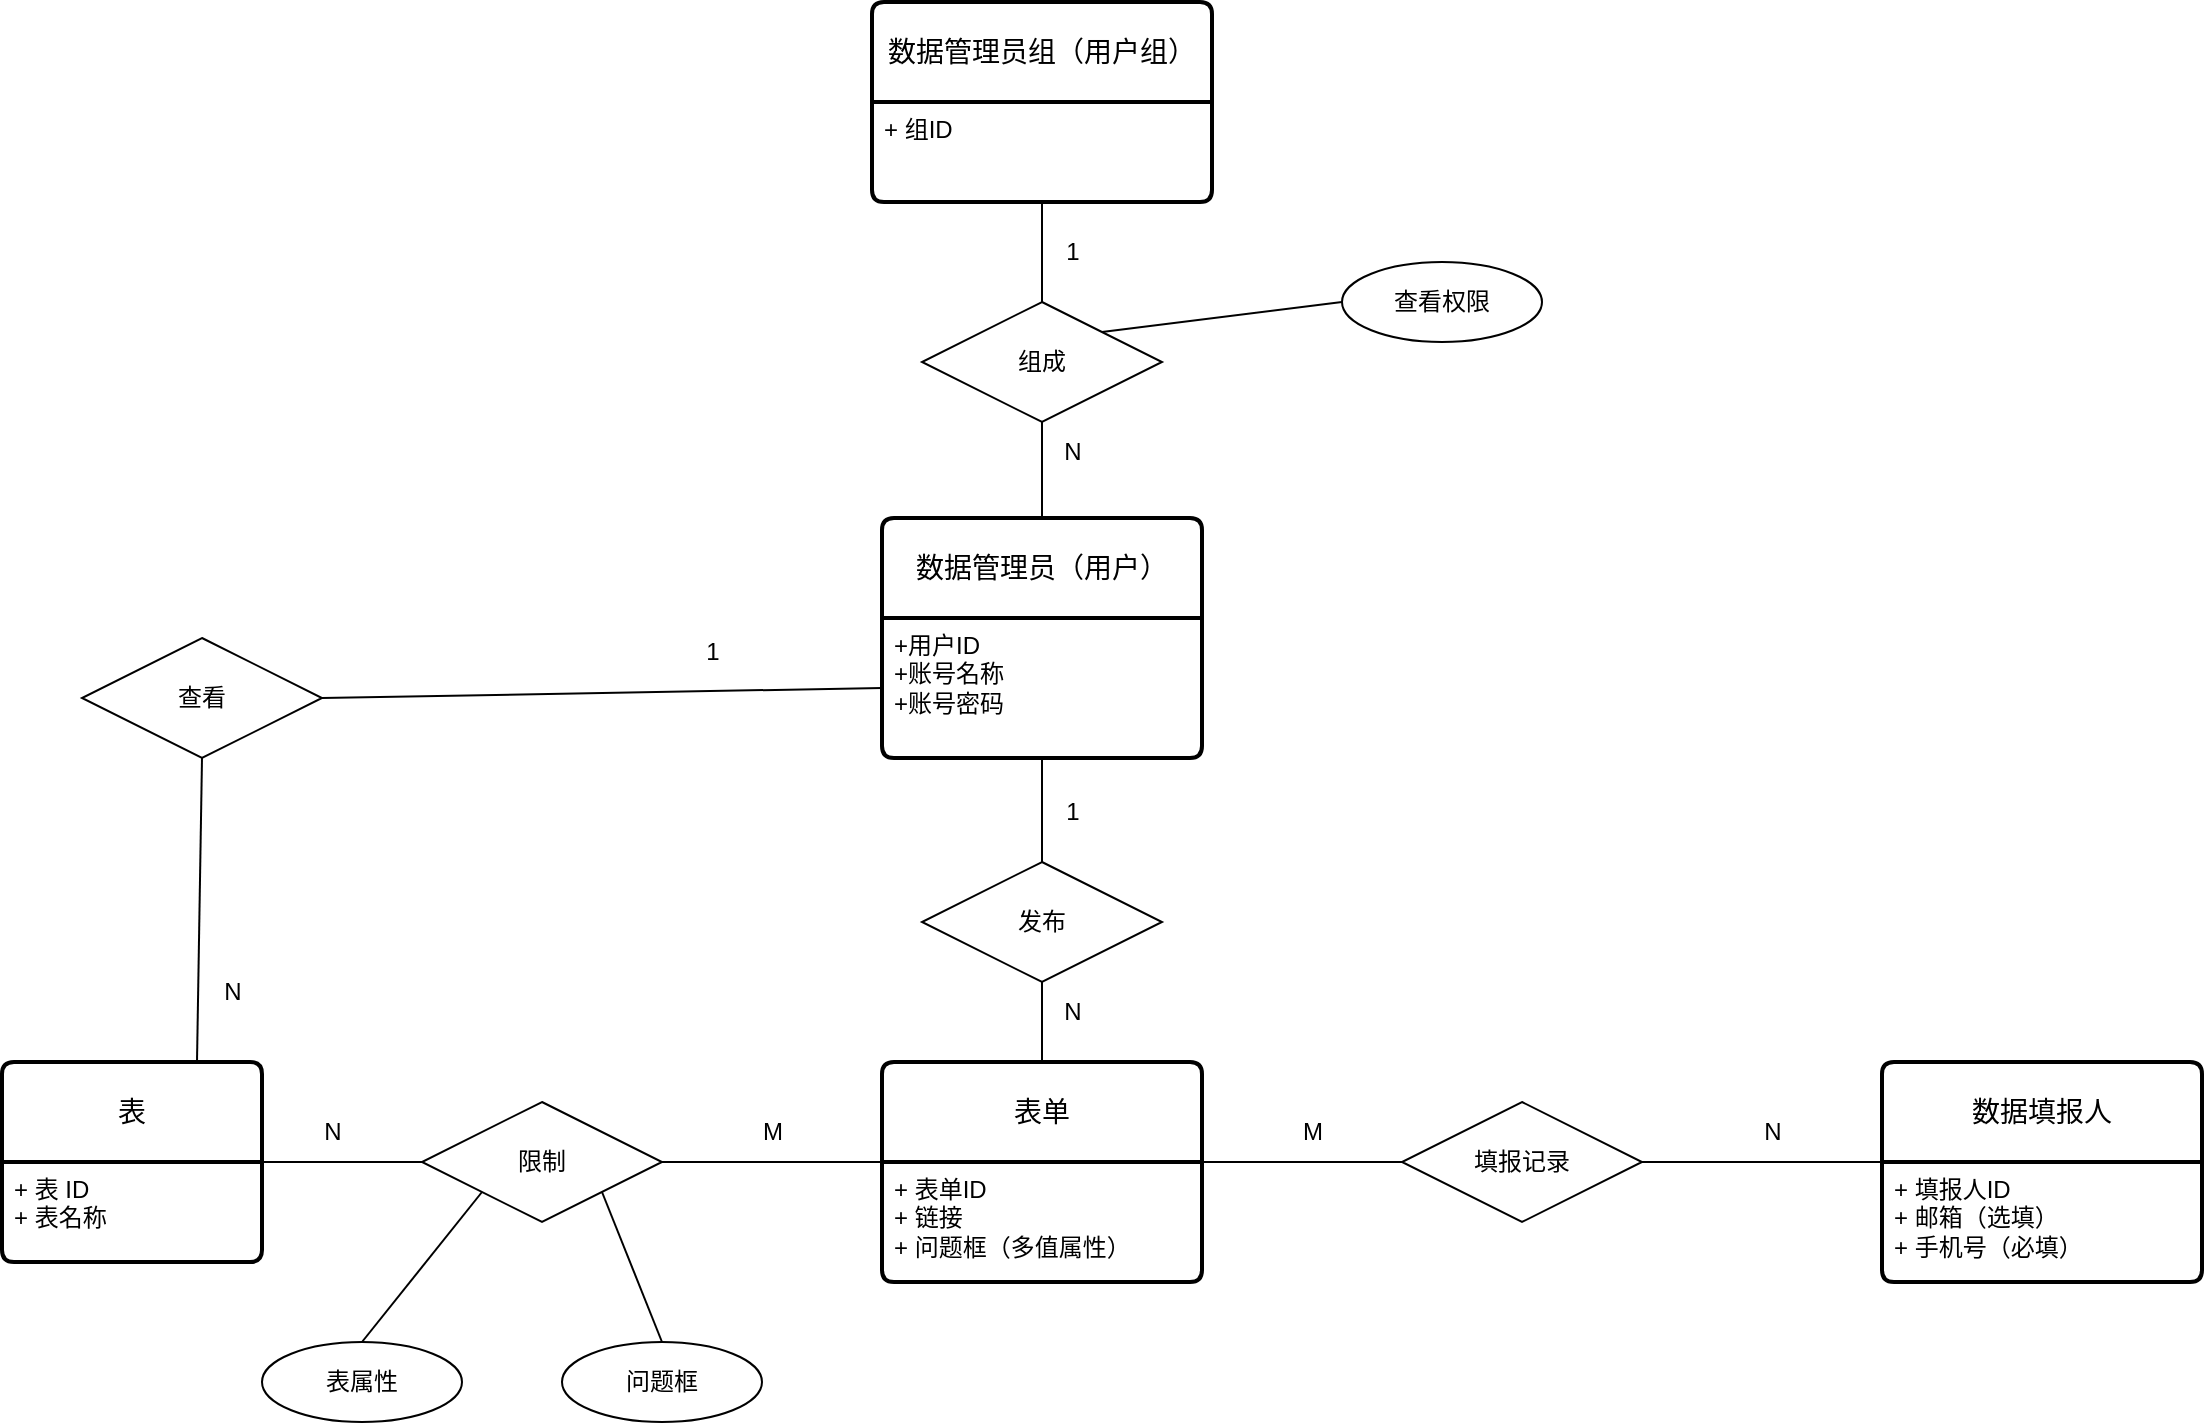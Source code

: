 <mxfile version="21.2.9" type="github" pages="2">
  <diagram id="R2lEEEUBdFMjLlhIrx00" name="Page-1">
    <mxGraphModel dx="2921" dy="654" grid="1" gridSize="10" guides="1" tooltips="1" connect="1" arrows="1" fold="1" page="1" pageScale="1" pageWidth="850" pageHeight="1100" math="0" shadow="0" extFonts="Permanent Marker^https://fonts.googleapis.com/css?family=Permanent+Marker">
      <root>
        <mxCell id="0" />
        <mxCell id="1" parent="0" />
        <mxCell id="9C5uHUtw3XRIwAUSBdwF-1" value="数据管理员（用户）" style="swimlane;childLayout=stackLayout;horizontal=1;startSize=50;horizontalStack=0;rounded=1;fontSize=14;fontStyle=0;strokeWidth=2;resizeParent=0;resizeLast=1;shadow=0;dashed=0;align=center;arcSize=4;whiteSpace=wrap;html=1;" parent="1" vertex="1">
          <mxGeometry x="-820" y="378" width="160" height="120" as="geometry" />
        </mxCell>
        <mxCell id="9C5uHUtw3XRIwAUSBdwF-2" value="+用户ID&lt;br&gt;+账号名称&lt;br&gt;+账号密码" style="align=left;strokeColor=none;fillColor=none;spacingLeft=4;fontSize=12;verticalAlign=top;resizable=0;rotatable=0;part=1;html=1;" parent="9C5uHUtw3XRIwAUSBdwF-1" vertex="1">
          <mxGeometry y="50" width="160" height="70" as="geometry" />
        </mxCell>
        <mxCell id="9C5uHUtw3XRIwAUSBdwF-3" value="数据填报人" style="swimlane;childLayout=stackLayout;horizontal=1;startSize=50;horizontalStack=0;rounded=1;fontSize=14;fontStyle=0;strokeWidth=2;resizeParent=0;resizeLast=1;shadow=0;dashed=0;align=center;arcSize=4;whiteSpace=wrap;html=1;" parent="1" vertex="1">
          <mxGeometry x="-320" y="650" width="160" height="110" as="geometry" />
        </mxCell>
        <mxCell id="9C5uHUtw3XRIwAUSBdwF-4" value="+ 填报人ID&lt;br&gt;+ 邮箱（选填）&lt;br&gt;+ 手机号（必填）" style="align=left;strokeColor=none;fillColor=none;spacingLeft=4;fontSize=12;verticalAlign=top;resizable=0;rotatable=0;part=1;html=1;" parent="9C5uHUtw3XRIwAUSBdwF-3" vertex="1">
          <mxGeometry y="50" width="160" height="60" as="geometry" />
        </mxCell>
        <mxCell id="9C5uHUtw3XRIwAUSBdwF-5" value="数据管理员组（用户组）" style="swimlane;childLayout=stackLayout;horizontal=1;startSize=50;horizontalStack=0;rounded=1;fontSize=14;fontStyle=0;strokeWidth=2;resizeParent=0;resizeLast=1;shadow=0;dashed=0;align=center;arcSize=4;whiteSpace=wrap;html=1;" parent="1" vertex="1">
          <mxGeometry x="-825" y="120" width="170" height="100" as="geometry" />
        </mxCell>
        <mxCell id="9C5uHUtw3XRIwAUSBdwF-6" value="+ 组ID" style="align=left;strokeColor=none;fillColor=none;spacingLeft=4;fontSize=12;verticalAlign=top;resizable=0;rotatable=0;part=1;html=1;" parent="9C5uHUtw3XRIwAUSBdwF-5" vertex="1">
          <mxGeometry y="50" width="170" height="50" as="geometry" />
        </mxCell>
        <mxCell id="9C5uHUtw3XRIwAUSBdwF-10" value="表单" style="swimlane;childLayout=stackLayout;horizontal=1;startSize=50;horizontalStack=0;rounded=1;fontSize=14;fontStyle=0;strokeWidth=2;resizeParent=0;resizeLast=1;shadow=0;dashed=0;align=center;arcSize=4;whiteSpace=wrap;html=1;" parent="1" vertex="1">
          <mxGeometry x="-820" y="650" width="160" height="110" as="geometry" />
        </mxCell>
        <mxCell id="9C5uHUtw3XRIwAUSBdwF-11" value="+ 表单ID&lt;br&gt;+ 链接&lt;br&gt;+ 问题框（多值属性）" style="align=left;strokeColor=none;fillColor=none;spacingLeft=4;fontSize=12;verticalAlign=top;resizable=0;rotatable=0;part=1;html=1;" parent="9C5uHUtw3XRIwAUSBdwF-10" vertex="1">
          <mxGeometry y="50" width="160" height="60" as="geometry" />
        </mxCell>
        <mxCell id="9C5uHUtw3XRIwAUSBdwF-19" value="发布" style="shape=rhombus;perimeter=rhombusPerimeter;whiteSpace=wrap;html=1;align=center;" parent="1" vertex="1">
          <mxGeometry x="-800" y="550" width="120" height="60" as="geometry" />
        </mxCell>
        <mxCell id="9C5uHUtw3XRIwAUSBdwF-20" value="" style="endArrow=none;html=1;rounded=0;exitX=0.5;exitY=1;exitDx=0;exitDy=0;entryX=0.5;entryY=0;entryDx=0;entryDy=0;" parent="1" source="9C5uHUtw3XRIwAUSBdwF-2" target="9C5uHUtw3XRIwAUSBdwF-19" edge="1">
          <mxGeometry relative="1" as="geometry">
            <mxPoint x="-760" y="520" as="sourcePoint" />
            <mxPoint x="-400" y="600" as="targetPoint" />
          </mxGeometry>
        </mxCell>
        <mxCell id="9C5uHUtw3XRIwAUSBdwF-21" value="" style="endArrow=none;html=1;rounded=0;exitX=0.5;exitY=1;exitDx=0;exitDy=0;entryX=0.5;entryY=0;entryDx=0;entryDy=0;" parent="1" source="9C5uHUtw3XRIwAUSBdwF-19" target="9C5uHUtw3XRIwAUSBdwF-10" edge="1">
          <mxGeometry relative="1" as="geometry">
            <mxPoint x="-600" y="630" as="sourcePoint" />
            <mxPoint x="-440" y="630" as="targetPoint" />
          </mxGeometry>
        </mxCell>
        <mxCell id="9C5uHUtw3XRIwAUSBdwF-24" value="1" style="text;html=1;align=center;verticalAlign=middle;resizable=0;points=[];autosize=1;strokeColor=none;fillColor=none;" parent="1" vertex="1">
          <mxGeometry x="-740" y="510" width="30" height="30" as="geometry" />
        </mxCell>
        <mxCell id="9C5uHUtw3XRIwAUSBdwF-25" value="N" style="text;html=1;align=center;verticalAlign=middle;resizable=0;points=[];autosize=1;strokeColor=none;fillColor=none;" parent="1" vertex="1">
          <mxGeometry x="-740" y="610" width="30" height="30" as="geometry" />
        </mxCell>
        <mxCell id="9C5uHUtw3XRIwAUSBdwF-28" value="填报记录" style="shape=rhombus;perimeter=rhombusPerimeter;whiteSpace=wrap;html=1;align=center;" parent="1" vertex="1">
          <mxGeometry x="-560" y="670" width="120" height="60" as="geometry" />
        </mxCell>
        <mxCell id="9C5uHUtw3XRIwAUSBdwF-29" value="" style="endArrow=none;html=1;rounded=0;exitX=1;exitY=0;exitDx=0;exitDy=0;entryX=0;entryY=0.5;entryDx=0;entryDy=0;" parent="1" source="9C5uHUtw3XRIwAUSBdwF-11" target="9C5uHUtw3XRIwAUSBdwF-28" edge="1">
          <mxGeometry relative="1" as="geometry">
            <mxPoint x="-620" y="560" as="sourcePoint" />
            <mxPoint x="-460" y="560" as="targetPoint" />
          </mxGeometry>
        </mxCell>
        <mxCell id="9C5uHUtw3XRIwAUSBdwF-30" value="" style="endArrow=none;html=1;rounded=0;exitX=1;exitY=0.5;exitDx=0;exitDy=0;entryX=0;entryY=0;entryDx=0;entryDy=0;" parent="1" source="9C5uHUtw3XRIwAUSBdwF-28" target="9C5uHUtw3XRIwAUSBdwF-4" edge="1">
          <mxGeometry relative="1" as="geometry">
            <mxPoint x="-420" y="570" as="sourcePoint" />
            <mxPoint x="-260" y="570" as="targetPoint" />
          </mxGeometry>
        </mxCell>
        <mxCell id="9C5uHUtw3XRIwAUSBdwF-31" value="M" style="text;html=1;align=center;verticalAlign=middle;resizable=0;points=[];autosize=1;strokeColor=none;fillColor=none;" parent="1" vertex="1">
          <mxGeometry x="-620" y="670" width="30" height="30" as="geometry" />
        </mxCell>
        <mxCell id="9C5uHUtw3XRIwAUSBdwF-32" value="N" style="text;html=1;align=center;verticalAlign=middle;resizable=0;points=[];autosize=1;strokeColor=none;fillColor=none;" parent="1" vertex="1">
          <mxGeometry x="-390" y="670" width="30" height="30" as="geometry" />
        </mxCell>
        <mxCell id="9C5uHUtw3XRIwAUSBdwF-33" value="表" style="swimlane;childLayout=stackLayout;horizontal=1;startSize=50;horizontalStack=0;rounded=1;fontSize=14;fontStyle=0;strokeWidth=2;resizeParent=0;resizeLast=1;shadow=0;dashed=0;align=center;arcSize=4;whiteSpace=wrap;html=1;" parent="1" vertex="1">
          <mxGeometry x="-1260" y="650" width="130" height="100" as="geometry" />
        </mxCell>
        <mxCell id="9C5uHUtw3XRIwAUSBdwF-34" value="+ 表 ID&lt;br&gt;+ 表名称" style="align=left;strokeColor=none;fillColor=none;spacingLeft=4;fontSize=12;verticalAlign=top;resizable=0;rotatable=0;part=1;html=1;" parent="9C5uHUtw3XRIwAUSBdwF-33" vertex="1">
          <mxGeometry y="50" width="130" height="50" as="geometry" />
        </mxCell>
        <mxCell id="9C5uHUtw3XRIwAUSBdwF-39" value="限制" style="shape=rhombus;perimeter=rhombusPerimeter;whiteSpace=wrap;html=1;align=center;" parent="1" vertex="1">
          <mxGeometry x="-1050" y="670" width="120" height="60" as="geometry" />
        </mxCell>
        <mxCell id="9C5uHUtw3XRIwAUSBdwF-43" value="M" style="text;html=1;align=center;verticalAlign=middle;resizable=0;points=[];autosize=1;strokeColor=none;fillColor=none;" parent="1" vertex="1">
          <mxGeometry x="-890" y="670" width="30" height="30" as="geometry" />
        </mxCell>
        <mxCell id="9C5uHUtw3XRIwAUSBdwF-47" value="组成" style="shape=rhombus;perimeter=rhombusPerimeter;whiteSpace=wrap;html=1;align=center;" parent="1" vertex="1">
          <mxGeometry x="-800" y="270" width="120" height="60" as="geometry" />
        </mxCell>
        <mxCell id="9C5uHUtw3XRIwAUSBdwF-49" value="" style="endArrow=none;html=1;rounded=0;exitX=0.5;exitY=0;exitDx=0;exitDy=0;entryX=0.5;entryY=1;entryDx=0;entryDy=0;" parent="1" source="9C5uHUtw3XRIwAUSBdwF-1" target="9C5uHUtw3XRIwAUSBdwF-47" edge="1">
          <mxGeometry relative="1" as="geometry">
            <mxPoint x="-960" y="210" as="sourcePoint" />
            <mxPoint x="-800" y="210" as="targetPoint" />
          </mxGeometry>
        </mxCell>
        <mxCell id="9C5uHUtw3XRIwAUSBdwF-50" value="1" style="text;html=1;align=center;verticalAlign=middle;resizable=0;points=[];autosize=1;strokeColor=none;fillColor=none;" parent="1" vertex="1">
          <mxGeometry x="-740" y="230" width="30" height="30" as="geometry" />
        </mxCell>
        <mxCell id="9C5uHUtw3XRIwAUSBdwF-51" value="N" style="text;html=1;align=center;verticalAlign=middle;resizable=0;points=[];autosize=1;strokeColor=none;fillColor=none;" parent="1" vertex="1">
          <mxGeometry x="-740" y="330" width="30" height="30" as="geometry" />
        </mxCell>
        <mxCell id="J2V1KNj4vQpJaKVGJp8j-3" value="" style="endArrow=none;html=1;rounded=0;exitX=1;exitY=0.5;exitDx=0;exitDy=0;entryX=0;entryY=0;entryDx=0;entryDy=0;" parent="1" source="9C5uHUtw3XRIwAUSBdwF-39" target="9C5uHUtw3XRIwAUSBdwF-11" edge="1">
          <mxGeometry width="50" height="50" relative="1" as="geometry">
            <mxPoint x="-1170" y="590" as="sourcePoint" />
            <mxPoint x="-1120" y="540" as="targetPoint" />
          </mxGeometry>
        </mxCell>
        <mxCell id="J2V1KNj4vQpJaKVGJp8j-5" value="" style="endArrow=none;html=1;rounded=0;exitX=1;exitY=0;exitDx=0;exitDy=0;entryX=0;entryY=0.5;entryDx=0;entryDy=0;" parent="1" source="9C5uHUtw3XRIwAUSBdwF-34" target="9C5uHUtw3XRIwAUSBdwF-39" edge="1">
          <mxGeometry width="50" height="50" relative="1" as="geometry">
            <mxPoint x="-1080" y="650" as="sourcePoint" />
            <mxPoint x="-1030" y="600" as="targetPoint" />
          </mxGeometry>
        </mxCell>
        <mxCell id="J2V1KNj4vQpJaKVGJp8j-6" value="" style="endArrow=none;html=1;rounded=0;entryX=0.5;entryY=1;entryDx=0;entryDy=0;exitX=0.5;exitY=0;exitDx=0;exitDy=0;" parent="1" source="9C5uHUtw3XRIwAUSBdwF-47" target="9C5uHUtw3XRIwAUSBdwF-6" edge="1">
          <mxGeometry width="50" height="50" relative="1" as="geometry">
            <mxPoint x="-1100" y="390" as="sourcePoint" />
            <mxPoint x="-1050" y="340" as="targetPoint" />
          </mxGeometry>
        </mxCell>
        <mxCell id="J2V1KNj4vQpJaKVGJp8j-8" value="查看" style="shape=rhombus;perimeter=rhombusPerimeter;whiteSpace=wrap;html=1;align=center;" parent="1" vertex="1">
          <mxGeometry x="-1220" y="438" width="120" height="60" as="geometry" />
        </mxCell>
        <mxCell id="J2V1KNj4vQpJaKVGJp8j-10" value="" style="endArrow=none;html=1;rounded=0;exitX=1;exitY=0.5;exitDx=0;exitDy=0;entryX=0;entryY=0.5;entryDx=0;entryDy=0;" parent="1" source="J2V1KNj4vQpJaKVGJp8j-8" target="9C5uHUtw3XRIwAUSBdwF-2" edge="1">
          <mxGeometry relative="1" as="geometry">
            <mxPoint x="-1050" y="440" as="sourcePoint" />
            <mxPoint x="-890" y="440" as="targetPoint" />
          </mxGeometry>
        </mxCell>
        <mxCell id="J2V1KNj4vQpJaKVGJp8j-11" value="" style="endArrow=none;html=1;rounded=0;exitX=0.5;exitY=1;exitDx=0;exitDy=0;entryX=0.75;entryY=0;entryDx=0;entryDy=0;" parent="1" source="J2V1KNj4vQpJaKVGJp8j-8" target="9C5uHUtw3XRIwAUSBdwF-33" edge="1">
          <mxGeometry relative="1" as="geometry">
            <mxPoint x="-955" y="570" as="sourcePoint" />
            <mxPoint x="-795" y="570" as="targetPoint" />
          </mxGeometry>
        </mxCell>
        <mxCell id="J2V1KNj4vQpJaKVGJp8j-12" value="1" style="text;html=1;align=center;verticalAlign=middle;resizable=0;points=[];autosize=1;strokeColor=none;fillColor=none;" parent="1" vertex="1">
          <mxGeometry x="-920" y="430" width="30" height="30" as="geometry" />
        </mxCell>
        <mxCell id="J2V1KNj4vQpJaKVGJp8j-13" value="N" style="text;html=1;align=center;verticalAlign=middle;resizable=0;points=[];autosize=1;strokeColor=none;fillColor=none;" parent="1" vertex="1">
          <mxGeometry x="-1160" y="600" width="30" height="30" as="geometry" />
        </mxCell>
        <mxCell id="J2V1KNj4vQpJaKVGJp8j-14" value="查看权限" style="ellipse;whiteSpace=wrap;html=1;align=center;" parent="1" vertex="1">
          <mxGeometry x="-590" y="250" width="100" height="40" as="geometry" />
        </mxCell>
        <mxCell id="J2V1KNj4vQpJaKVGJp8j-15" value="" style="endArrow=none;html=1;rounded=0;exitX=1;exitY=0;exitDx=0;exitDy=0;entryX=0;entryY=0.5;entryDx=0;entryDy=0;" parent="1" source="9C5uHUtw3XRIwAUSBdwF-47" target="J2V1KNj4vQpJaKVGJp8j-14" edge="1">
          <mxGeometry relative="1" as="geometry">
            <mxPoint x="-650" y="250" as="sourcePoint" />
            <mxPoint x="-490" y="250" as="targetPoint" />
          </mxGeometry>
        </mxCell>
        <mxCell id="J2V1KNj4vQpJaKVGJp8j-16" value="表属性" style="ellipse;whiteSpace=wrap;html=1;align=center;" parent="1" vertex="1">
          <mxGeometry x="-1130" y="790" width="100" height="40" as="geometry" />
        </mxCell>
        <mxCell id="J2V1KNj4vQpJaKVGJp8j-19" value="问题框" style="ellipse;whiteSpace=wrap;html=1;align=center;" parent="1" vertex="1">
          <mxGeometry x="-980" y="790" width="100" height="40" as="geometry" />
        </mxCell>
        <mxCell id="J2V1KNj4vQpJaKVGJp8j-20" value="N" style="text;html=1;align=center;verticalAlign=middle;resizable=0;points=[];autosize=1;strokeColor=none;fillColor=none;" parent="1" vertex="1">
          <mxGeometry x="-1110" y="670" width="30" height="30" as="geometry" />
        </mxCell>
        <mxCell id="J2V1KNj4vQpJaKVGJp8j-21" value="" style="endArrow=none;html=1;rounded=0;exitX=0;exitY=1;exitDx=0;exitDy=0;entryX=0.5;entryY=0;entryDx=0;entryDy=0;" parent="1" source="9C5uHUtw3XRIwAUSBdwF-39" target="J2V1KNj4vQpJaKVGJp8j-16" edge="1">
          <mxGeometry relative="1" as="geometry">
            <mxPoint x="-1210" y="890" as="sourcePoint" />
            <mxPoint x="-1050" y="890" as="targetPoint" />
          </mxGeometry>
        </mxCell>
        <mxCell id="J2V1KNj4vQpJaKVGJp8j-23" value="" style="endArrow=none;html=1;rounded=0;exitX=1;exitY=1;exitDx=0;exitDy=0;entryX=0.5;entryY=0;entryDx=0;entryDy=0;" parent="1" source="9C5uHUtw3XRIwAUSBdwF-39" target="J2V1KNj4vQpJaKVGJp8j-19" edge="1">
          <mxGeometry relative="1" as="geometry">
            <mxPoint x="-990" y="950" as="sourcePoint" />
            <mxPoint x="-830" y="950" as="targetPoint" />
          </mxGeometry>
        </mxCell>
      </root>
    </mxGraphModel>
  </diagram>
  <diagram id="2O3qAa9MsZX0vWhNaRk7" name="第 2 页">
    <mxGraphModel dx="1221" dy="654" grid="1" gridSize="10" guides="1" tooltips="1" connect="1" arrows="1" fold="1" page="1" pageScale="1" pageWidth="827" pageHeight="1169" math="0" shadow="0">
      <root>
        <mxCell id="0" />
        <mxCell id="1" parent="0" />
        <mxCell id="6zP1surcg9dPpU2-RCiG-1" value="" style="shape=umlLifeline;perimeter=lifelinePerimeter;whiteSpace=wrap;html=1;container=1;dropTarget=0;collapsible=0;recursiveResize=0;outlineConnect=0;portConstraint=eastwest;newEdgeStyle={&quot;edgeStyle&quot;:&quot;elbowEdgeStyle&quot;,&quot;elbow&quot;:&quot;vertical&quot;,&quot;curved&quot;:0,&quot;rounded&quot;:0};participant=umlActor;" parent="1" vertex="1">
          <mxGeometry x="955" y="100" width="20" height="400" as="geometry" />
        </mxCell>
        <mxCell id="6zP1surcg9dPpU2-RCiG-2" value="" style="shape=umlLifeline;perimeter=lifelinePerimeter;whiteSpace=wrap;html=1;container=1;dropTarget=0;collapsible=0;recursiveResize=0;outlineConnect=0;portConstraint=eastwest;newEdgeStyle={&quot;edgeStyle&quot;:&quot;elbowEdgeStyle&quot;,&quot;elbow&quot;:&quot;vertical&quot;,&quot;curved&quot;:0,&quot;rounded&quot;:0};participant=umlEntity;" parent="1" vertex="1">
          <mxGeometry x="1115" y="100" width="40" height="400" as="geometry" />
        </mxCell>
        <mxCell id="6zP1surcg9dPpU2-RCiG-3" value="数据管理员" style="text;html=1;align=center;verticalAlign=middle;resizable=0;points=[];autosize=1;strokeColor=none;fillColor=none;" parent="1" vertex="1">
          <mxGeometry x="925" y="60" width="80" height="30" as="geometry" />
        </mxCell>
        <mxCell id="6zP1surcg9dPpU2-RCiG-4" value="客户端界面" style="text;html=1;align=center;verticalAlign=middle;resizable=0;points=[];autosize=1;strokeColor=none;fillColor=none;" parent="1" vertex="1">
          <mxGeometry x="1095" y="60" width="80" height="30" as="geometry" />
        </mxCell>
        <mxCell id="6zP1surcg9dPpU2-RCiG-5" value="" style="shape=umlLifeline;perimeter=lifelinePerimeter;whiteSpace=wrap;html=1;container=1;dropTarget=0;collapsible=0;recursiveResize=0;outlineConnect=0;portConstraint=eastwest;newEdgeStyle={&quot;edgeStyle&quot;:&quot;elbowEdgeStyle&quot;,&quot;elbow&quot;:&quot;vertical&quot;,&quot;curved&quot;:0,&quot;rounded&quot;:0};participant=umlEntity;" parent="1" vertex="1">
          <mxGeometry x="1548" y="100" width="40" height="380" as="geometry" />
        </mxCell>
        <mxCell id="6zP1surcg9dPpU2-RCiG-6" value="" style="shape=umlLifeline;perimeter=lifelinePerimeter;whiteSpace=wrap;html=1;container=1;dropTarget=0;collapsible=0;recursiveResize=0;outlineConnect=0;portConstraint=eastwest;newEdgeStyle={&quot;edgeStyle&quot;:&quot;elbowEdgeStyle&quot;,&quot;elbow&quot;:&quot;vertical&quot;,&quot;curved&quot;:0,&quot;rounded&quot;:0};participant=umlEntity;" parent="1" vertex="1">
          <mxGeometry x="1343" y="100" width="40" height="390" as="geometry" />
        </mxCell>
        <mxCell id="6zP1surcg9dPpU2-RCiG-7" value="" style="shape=umlLifeline;perimeter=lifelinePerimeter;whiteSpace=wrap;html=1;container=1;dropTarget=0;collapsible=0;recursiveResize=0;outlineConnect=0;portConstraint=eastwest;newEdgeStyle={&quot;edgeStyle&quot;:&quot;elbowEdgeStyle&quot;,&quot;elbow&quot;:&quot;vertical&quot;,&quot;curved&quot;:0,&quot;rounded&quot;:0};participant=umlEntity;" parent="1" vertex="1">
          <mxGeometry x="1548" y="640" width="40" height="390" as="geometry" />
        </mxCell>
        <mxCell id="6zP1surcg9dPpU2-RCiG-8" value="登录+定义数据模式：" style="text;html=1;align=center;verticalAlign=middle;resizable=0;points=[];autosize=1;strokeColor=none;fillColor=none;" parent="1" vertex="1">
          <mxGeometry x="850" y="20" width="140" height="30" as="geometry" />
        </mxCell>
        <mxCell id="6zP1surcg9dPpU2-RCiG-9" value="后台" style="text;html=1;align=center;verticalAlign=middle;resizable=0;points=[];autosize=1;strokeColor=none;fillColor=none;" parent="1" vertex="1">
          <mxGeometry x="1338" y="60" width="50" height="30" as="geometry" />
        </mxCell>
        <mxCell id="6zP1surcg9dPpU2-RCiG-10" value="手机号+密码登录" style="html=1;verticalAlign=bottom;endArrow=block;edgeStyle=elbowEdgeStyle;elbow=vertical;curved=0;rounded=0;" parent="1" edge="1">
          <mxGeometry width="80" relative="1" as="geometry">
            <mxPoint x="1005" y="170" as="sourcePoint" />
            <mxPoint x="1085" y="170" as="targetPoint" />
          </mxGeometry>
        </mxCell>
        <mxCell id="6zP1surcg9dPpU2-RCiG-11" value="return" style="html=1;verticalAlign=bottom;endArrow=open;dashed=1;endSize=8;edgeStyle=elbowEdgeStyle;elbow=vertical;curved=0;rounded=0;" parent="1" edge="1">
          <mxGeometry relative="1" as="geometry">
            <mxPoint x="1085" y="230" as="sourcePoint" />
            <mxPoint x="1005" y="230" as="targetPoint" />
          </mxGeometry>
        </mxCell>
        <mxCell id="6zP1surcg9dPpU2-RCiG-13" value="手机号+密码登录" style="html=1;verticalAlign=bottom;endArrow=block;edgeStyle=elbowEdgeStyle;elbow=vertical;curved=0;rounded=0;" parent="1" edge="1">
          <mxGeometry width="80" relative="1" as="geometry">
            <mxPoint x="1218" y="170" as="sourcePoint" />
            <mxPoint x="1298" y="170" as="targetPoint" />
            <Array as="points">
              <mxPoint x="1260" y="180" />
            </Array>
          </mxGeometry>
        </mxCell>
        <mxCell id="6zP1surcg9dPpU2-RCiG-15" value="return" style="html=1;verticalAlign=bottom;endArrow=open;dashed=1;endSize=8;edgeStyle=elbowEdgeStyle;elbow=vertical;curved=0;rounded=0;" parent="1" edge="1">
          <mxGeometry relative="1" as="geometry">
            <mxPoint x="1298" y="220" as="sourcePoint" />
            <mxPoint x="1218" y="220" as="targetPoint" />
          </mxGeometry>
        </mxCell>
        <mxCell id="6zP1surcg9dPpU2-RCiG-16" value="点击创建页面按钮" style="html=1;verticalAlign=bottom;endArrow=block;edgeStyle=elbowEdgeStyle;elbow=vertical;curved=0;rounded=0;" parent="1" edge="1">
          <mxGeometry width="80" relative="1" as="geometry">
            <mxPoint x="1005" y="280" as="sourcePoint" />
            <mxPoint x="1085" y="280" as="targetPoint" />
          </mxGeometry>
        </mxCell>
        <mxCell id="6zP1surcg9dPpU2-RCiG-17" value="return" style="html=1;verticalAlign=bottom;endArrow=open;dashed=1;endSize=8;edgeStyle=elbowEdgeStyle;elbow=vertical;curved=0;rounded=0;" parent="1" edge="1">
          <mxGeometry relative="1" as="geometry">
            <mxPoint x="1085" y="310" as="sourcePoint" />
            <mxPoint x="1005" y="310" as="targetPoint" />
          </mxGeometry>
        </mxCell>
        <mxCell id="6zP1surcg9dPpU2-RCiG-18" value="dispatch" style="html=1;verticalAlign=bottom;endArrow=block;edgeStyle=elbowEdgeStyle;elbow=vertical;curved=0;rounded=0;" parent="1" edge="1">
          <mxGeometry width="80" relative="1" as="geometry">
            <mxPoint x="500" y="20" as="sourcePoint" />
            <mxPoint x="580" y="20" as="targetPoint" />
            <mxPoint as="offset" />
          </mxGeometry>
        </mxCell>
        <mxCell id="6zP1surcg9dPpU2-RCiG-19" value="return" style="html=1;verticalAlign=bottom;endArrow=open;dashed=1;endSize=8;edgeStyle=elbowEdgeStyle;elbow=vertical;curved=0;rounded=0;" parent="1" edge="1">
          <mxGeometry relative="1" as="geometry">
            <mxPoint x="580" y="40" as="sourcePoint" />
            <mxPoint x="500" y="40" as="targetPoint" />
          </mxGeometry>
        </mxCell>
        <mxCell id="6zP1surcg9dPpU2-RCiG-20" value="交互" style="html=1;verticalAlign=bottom;endArrow=block;edgeStyle=elbowEdgeStyle;elbow=vertical;curved=0;rounded=0;" parent="1" edge="1">
          <mxGeometry width="80" relative="1" as="geometry">
            <mxPoint x="1000" y="350" as="sourcePoint" />
            <mxPoint x="1080" y="350" as="targetPoint" />
          </mxGeometry>
        </mxCell>
        <mxCell id="6zP1surcg9dPpU2-RCiG-21" value="注：（1）交互内容：填写表名称、字段名称及类型、主键、是否非空、自增" style="text;html=1;align=center;verticalAlign=middle;resizable=0;points=[];autosize=1;strokeColor=none;fillColor=none;" parent="1" vertex="1">
          <mxGeometry x="860" y="510" width="430" height="30" as="geometry" />
        </mxCell>
        <mxCell id="6zP1surcg9dPpU2-RCiG-22" value="发送创建的各表信息" style="html=1;verticalAlign=bottom;endArrow=block;edgeStyle=elbowEdgeStyle;elbow=vertical;curved=0;rounded=0;" parent="1" edge="1">
          <mxGeometry width="80" relative="1" as="geometry">
            <mxPoint x="1201" y="360" as="sourcePoint" />
            <mxPoint x="1281" y="360" as="targetPoint" />
          </mxGeometry>
        </mxCell>
        <mxCell id="6zP1surcg9dPpU2-RCiG-23" value="返回失败或成功信息" style="html=1;verticalAlign=bottom;endArrow=open;dashed=1;endSize=8;edgeStyle=elbowEdgeStyle;elbow=vertical;curved=0;rounded=0;" parent="1" edge="1">
          <mxGeometry relative="1" as="geometry">
            <mxPoint x="1281" y="420" as="sourcePoint" />
            <mxPoint x="1201" y="420" as="targetPoint" />
          </mxGeometry>
        </mxCell>
        <mxCell id="6zP1surcg9dPpU2-RCiG-24" value="返回失败或成功信息" style="html=1;verticalAlign=bottom;endArrow=open;dashed=1;endSize=8;edgeStyle=elbowEdgeStyle;elbow=vertical;curved=0;rounded=0;" parent="1" edge="1">
          <mxGeometry relative="1" as="geometry">
            <mxPoint x="1085" y="440" as="sourcePoint" />
            <mxPoint x="1005" y="440" as="targetPoint" />
          </mxGeometry>
        </mxCell>
        <mxCell id="6zP1surcg9dPpU2-RCiG-25" value="" style="shape=umlLifeline;perimeter=lifelinePerimeter;whiteSpace=wrap;html=1;container=1;dropTarget=0;collapsible=0;recursiveResize=0;outlineConnect=0;portConstraint=eastwest;newEdgeStyle={&quot;edgeStyle&quot;:&quot;elbowEdgeStyle&quot;,&quot;elbow&quot;:&quot;vertical&quot;,&quot;curved&quot;:0,&quot;rounded&quot;:0};participant=umlActor;" parent="1" vertex="1">
          <mxGeometry x="961" y="640" width="20" height="400" as="geometry" />
        </mxCell>
        <mxCell id="6zP1surcg9dPpU2-RCiG-26" value="" style="shape=umlLifeline;perimeter=lifelinePerimeter;whiteSpace=wrap;html=1;container=1;dropTarget=0;collapsible=0;recursiveResize=0;outlineConnect=0;portConstraint=eastwest;newEdgeStyle={&quot;edgeStyle&quot;:&quot;elbowEdgeStyle&quot;,&quot;elbow&quot;:&quot;vertical&quot;,&quot;curved&quot;:0,&quot;rounded&quot;:0};participant=umlEntity;" parent="1" vertex="1">
          <mxGeometry x="1121" y="640" width="40" height="400" as="geometry" />
        </mxCell>
        <mxCell id="6zP1surcg9dPpU2-RCiG-27" value="数据管理员" style="text;html=1;align=center;verticalAlign=middle;resizable=0;points=[];autosize=1;strokeColor=none;fillColor=none;" parent="1" vertex="1">
          <mxGeometry x="931" y="600" width="80" height="30" as="geometry" />
        </mxCell>
        <mxCell id="6zP1surcg9dPpU2-RCiG-28" value="客户端界面" style="text;html=1;align=center;verticalAlign=middle;resizable=0;points=[];autosize=1;strokeColor=none;fillColor=none;" parent="1" vertex="1">
          <mxGeometry x="1101" y="600" width="80" height="30" as="geometry" />
        </mxCell>
        <mxCell id="6zP1surcg9dPpU2-RCiG-29" value="" style="shape=umlLifeline;perimeter=lifelinePerimeter;whiteSpace=wrap;html=1;container=1;dropTarget=0;collapsible=0;recursiveResize=0;outlineConnect=0;portConstraint=eastwest;newEdgeStyle={&quot;edgeStyle&quot;:&quot;elbowEdgeStyle&quot;,&quot;elbow&quot;:&quot;vertical&quot;,&quot;curved&quot;:0,&quot;rounded&quot;:0};participant=umlEntity;" parent="1" vertex="1">
          <mxGeometry x="1349" y="640" width="40" height="390" as="geometry" />
        </mxCell>
        <mxCell id="6zP1surcg9dPpU2-RCiG-30" value="查询数据模式：" style="text;html=1;align=center;verticalAlign=middle;resizable=0;points=[];autosize=1;strokeColor=none;fillColor=none;" parent="1" vertex="1">
          <mxGeometry x="871" y="560" width="110" height="30" as="geometry" />
        </mxCell>
        <mxCell id="6zP1surcg9dPpU2-RCiG-31" value="后台" style="text;html=1;align=center;verticalAlign=middle;resizable=0;points=[];autosize=1;strokeColor=none;fillColor=none;" parent="1" vertex="1">
          <mxGeometry x="1344" y="600" width="50" height="30" as="geometry" />
        </mxCell>
        <mxCell id="6zP1surcg9dPpU2-RCiG-36" value="点击查询页面按钮" style="html=1;verticalAlign=bottom;endArrow=block;edgeStyle=elbowEdgeStyle;elbow=vertical;curved=0;rounded=0;" parent="1" edge="1">
          <mxGeometry width="80" relative="1" as="geometry">
            <mxPoint x="1015" y="710" as="sourcePoint" />
            <mxPoint x="1095" y="710" as="targetPoint" />
          </mxGeometry>
        </mxCell>
        <mxCell id="6zP1surcg9dPpU2-RCiG-37" value="显示客户端解析的表（仿navicat）" style="html=1;verticalAlign=bottom;endArrow=open;dashed=1;endSize=8;edgeStyle=elbowEdgeStyle;elbow=vertical;curved=0;rounded=0;" parent="1" edge="1">
          <mxGeometry relative="1" as="geometry">
            <mxPoint x="1095" y="820" as="sourcePoint" />
            <mxPoint x="1015" y="820" as="targetPoint" />
            <mxPoint as="offset" />
          </mxGeometry>
        </mxCell>
        <mxCell id="6zP1surcg9dPpU2-RCiG-38" value="双击表" style="html=1;verticalAlign=bottom;endArrow=block;edgeStyle=elbowEdgeStyle;elbow=vertical;curved=0;rounded=0;" parent="1" edge="1">
          <mxGeometry width="80" relative="1" as="geometry">
            <mxPoint x="1011" y="870" as="sourcePoint" />
            <mxPoint x="1091" y="870" as="targetPoint" />
          </mxGeometry>
        </mxCell>
        <mxCell id="6zP1surcg9dPpU2-RCiG-39" value="根据管理员权限查询表" style="html=1;verticalAlign=bottom;endArrow=block;edgeStyle=elbowEdgeStyle;elbow=vertical;curved=0;rounded=0;" parent="1" edge="1">
          <mxGeometry width="80" relative="1" as="geometry">
            <mxPoint x="1220" y="720" as="sourcePoint" />
            <mxPoint x="1300" y="720" as="targetPoint" />
          </mxGeometry>
        </mxCell>
        <mxCell id="6zP1surcg9dPpU2-RCiG-40" value="返回失败或表数据" style="html=1;verticalAlign=bottom;endArrow=open;dashed=1;endSize=8;edgeStyle=elbowEdgeStyle;elbow=vertical;curved=0;rounded=0;" parent="1" edge="1">
          <mxGeometry relative="1" as="geometry">
            <mxPoint x="1290" y="930" as="sourcePoint" />
            <mxPoint x="1210" y="930" as="targetPoint" />
          </mxGeometry>
        </mxCell>
        <mxCell id="6zP1surcg9dPpU2-RCiG-41" value="返回失败或显示解析的表数据" style="html=1;verticalAlign=bottom;endArrow=open;dashed=1;endSize=8;edgeStyle=elbowEdgeStyle;elbow=vertical;curved=0;rounded=0;" parent="1" edge="1">
          <mxGeometry relative="1" as="geometry">
            <mxPoint x="1095" y="950" as="sourcePoint" />
            <mxPoint x="1015" y="950" as="targetPoint" />
            <mxPoint as="offset" />
          </mxGeometry>
        </mxCell>
        <mxCell id="6zP1surcg9dPpU2-RCiG-42" value="表信息或失败信息" style="html=1;verticalAlign=bottom;endArrow=open;dashed=1;endSize=8;edgeStyle=elbowEdgeStyle;elbow=vertical;curved=0;rounded=0;" parent="1" edge="1">
          <mxGeometry relative="1" as="geometry">
            <mxPoint x="1300" y="800" as="sourcePoint" />
            <mxPoint x="1220" y="800" as="targetPoint" />
          </mxGeometry>
        </mxCell>
        <mxCell id="6zP1surcg9dPpU2-RCiG-43" value="查询被点击表的表内数据" style="html=1;verticalAlign=bottom;endArrow=block;edgeStyle=elbowEdgeStyle;elbow=vertical;curved=0;rounded=0;" parent="1" edge="1">
          <mxGeometry width="80" relative="1" as="geometry">
            <mxPoint x="1210" y="880" as="sourcePoint" />
            <mxPoint x="1290" y="880" as="targetPoint" />
          </mxGeometry>
        </mxCell>
        <mxCell id="6zP1surcg9dPpU2-RCiG-44" value="" style="shape=umlLifeline;perimeter=lifelinePerimeter;whiteSpace=wrap;html=1;container=1;dropTarget=0;collapsible=0;recursiveResize=0;outlineConnect=0;portConstraint=eastwest;newEdgeStyle={&quot;edgeStyle&quot;:&quot;elbowEdgeStyle&quot;,&quot;elbow&quot;:&quot;vertical&quot;,&quot;curved&quot;:0,&quot;rounded&quot;:0};participant=umlActor;" parent="1" vertex="1">
          <mxGeometry x="959.5" y="1140" width="20" height="400" as="geometry" />
        </mxCell>
        <mxCell id="6zP1surcg9dPpU2-RCiG-45" value="" style="shape=umlLifeline;perimeter=lifelinePerimeter;whiteSpace=wrap;html=1;container=1;dropTarget=0;collapsible=0;recursiveResize=0;outlineConnect=0;portConstraint=eastwest;newEdgeStyle={&quot;edgeStyle&quot;:&quot;elbowEdgeStyle&quot;,&quot;elbow&quot;:&quot;vertical&quot;,&quot;curved&quot;:0,&quot;rounded&quot;:0};participant=umlEntity;" parent="1" vertex="1">
          <mxGeometry x="1119.5" y="1140" width="40" height="400" as="geometry" />
        </mxCell>
        <mxCell id="6zP1surcg9dPpU2-RCiG-46" value="数据管理员" style="text;html=1;align=center;verticalAlign=middle;resizable=0;points=[];autosize=1;strokeColor=none;fillColor=none;" parent="1" vertex="1">
          <mxGeometry x="929.5" y="1100" width="80" height="30" as="geometry" />
        </mxCell>
        <mxCell id="6zP1surcg9dPpU2-RCiG-47" value="客户端界面" style="text;html=1;align=center;verticalAlign=middle;resizable=0;points=[];autosize=1;strokeColor=none;fillColor=none;" parent="1" vertex="1">
          <mxGeometry x="1099.5" y="1100" width="80" height="30" as="geometry" />
        </mxCell>
        <mxCell id="6zP1surcg9dPpU2-RCiG-48" value="" style="shape=umlLifeline;perimeter=lifelinePerimeter;whiteSpace=wrap;html=1;container=1;dropTarget=0;collapsible=0;recursiveResize=0;outlineConnect=0;portConstraint=eastwest;newEdgeStyle={&quot;edgeStyle&quot;:&quot;elbowEdgeStyle&quot;,&quot;elbow&quot;:&quot;vertical&quot;,&quot;curved&quot;:0,&quot;rounded&quot;:0};participant=umlEntity;" parent="1" vertex="1">
          <mxGeometry x="1347.5" y="1140" width="40" height="390" as="geometry" />
        </mxCell>
        <mxCell id="6zP1surcg9dPpU2-RCiG-49" value="修改数据模式：" style="text;html=1;align=center;verticalAlign=middle;resizable=0;points=[];autosize=1;strokeColor=none;fillColor=none;" parent="1" vertex="1">
          <mxGeometry x="869.5" y="1060" width="110" height="30" as="geometry" />
        </mxCell>
        <mxCell id="6zP1surcg9dPpU2-RCiG-50" value="后台" style="text;html=1;align=center;verticalAlign=middle;resizable=0;points=[];autosize=1;strokeColor=none;fillColor=none;" parent="1" vertex="1">
          <mxGeometry x="1342.5" y="1100" width="50" height="30" as="geometry" />
        </mxCell>
        <mxCell id="6zP1surcg9dPpU2-RCiG-51" value="点击修改页面按钮" style="html=1;verticalAlign=bottom;endArrow=block;edgeStyle=elbowEdgeStyle;elbow=vertical;curved=0;rounded=0;" parent="1" edge="1">
          <mxGeometry width="80" relative="1" as="geometry">
            <mxPoint x="1011" y="1220" as="sourcePoint" />
            <mxPoint x="1091" y="1220" as="targetPoint" />
          </mxGeometry>
        </mxCell>
        <mxCell id="6zP1surcg9dPpU2-RCiG-52" value="显示客户端解析的表的各字段" style="html=1;verticalAlign=bottom;endArrow=open;dashed=1;endSize=8;edgeStyle=elbowEdgeStyle;elbow=vertical;curved=0;rounded=0;" parent="1" edge="1">
          <mxGeometry relative="1" as="geometry">
            <mxPoint x="1089.5" y="1330" as="sourcePoint" />
            <mxPoint x="1009.5" y="1330" as="targetPoint" />
            <mxPoint as="offset" />
          </mxGeometry>
        </mxCell>
        <mxCell id="6zP1surcg9dPpU2-RCiG-53" value="增删改表的各字段" style="html=1;verticalAlign=bottom;endArrow=block;edgeStyle=elbowEdgeStyle;elbow=vertical;curved=0;rounded=0;" parent="1" edge="1">
          <mxGeometry width="80" relative="1" as="geometry">
            <mxPoint x="1009.5" y="1370" as="sourcePoint" />
            <mxPoint x="1089.5" y="1370" as="targetPoint" />
          </mxGeometry>
        </mxCell>
        <mxCell id="6zP1surcg9dPpU2-RCiG-54" value="发送要修改的表的名称" style="html=1;verticalAlign=bottom;endArrow=block;edgeStyle=elbowEdgeStyle;elbow=vertical;curved=0;rounded=0;" parent="1" edge="1">
          <mxGeometry width="80" relative="1" as="geometry">
            <mxPoint x="1218.5" y="1260" as="sourcePoint" />
            <mxPoint x="1298.5" y="1260" as="targetPoint" />
          </mxGeometry>
        </mxCell>
        <mxCell id="6zP1surcg9dPpU2-RCiG-55" value="返回成功或失败信息" style="html=1;verticalAlign=bottom;endArrow=open;dashed=1;endSize=8;edgeStyle=elbowEdgeStyle;elbow=vertical;curved=0;rounded=0;" parent="1" edge="1">
          <mxGeometry relative="1" as="geometry">
            <mxPoint x="1290" y="1470" as="sourcePoint" />
            <mxPoint x="1210" y="1470" as="targetPoint" />
            <mxPoint as="offset" />
          </mxGeometry>
        </mxCell>
        <mxCell id="6zP1surcg9dPpU2-RCiG-56" value="返回成功或失败信息" style="html=1;verticalAlign=bottom;endArrow=open;dashed=1;endSize=8;edgeStyle=elbowEdgeStyle;elbow=vertical;curved=0;rounded=0;" parent="1" edge="1">
          <mxGeometry relative="1" as="geometry">
            <mxPoint x="1091" y="1500" as="sourcePoint" />
            <mxPoint x="1011" y="1500" as="targetPoint" />
            <mxPoint as="offset" />
          </mxGeometry>
        </mxCell>
        <mxCell id="6zP1surcg9dPpU2-RCiG-57" value="返回表信息或失败信息" style="html=1;verticalAlign=bottom;endArrow=open;dashed=1;endSize=8;edgeStyle=elbowEdgeStyle;elbow=vertical;curved=0;rounded=0;" parent="1" edge="1">
          <mxGeometry relative="1" as="geometry">
            <mxPoint x="1298.5" y="1300" as="sourcePoint" />
            <mxPoint x="1218.5" y="1300" as="targetPoint" />
          </mxGeometry>
        </mxCell>
        <mxCell id="6zP1surcg9dPpU2-RCiG-58" value="发送修改数据" style="html=1;verticalAlign=bottom;endArrow=block;edgeStyle=elbowEdgeStyle;elbow=vertical;curved=0;rounded=0;" parent="1" edge="1">
          <mxGeometry width="80" relative="1" as="geometry">
            <mxPoint x="1210" y="1420" as="sourcePoint" />
            <mxPoint x="1290" y="1420" as="targetPoint" />
          </mxGeometry>
        </mxCell>
        <mxCell id="6zP1surcg9dPpU2-RCiG-59" value="选择要修改的表" style="html=1;verticalAlign=bottom;endArrow=block;edgeStyle=elbowEdgeStyle;elbow=vertical;curved=0;rounded=0;" parent="1" edge="1">
          <mxGeometry width="80" relative="1" as="geometry">
            <mxPoint x="1009.5" y="1250" as="sourcePoint" />
            <mxPoint x="1089.5" y="1250" as="targetPoint" />
          </mxGeometry>
        </mxCell>
        <mxCell id="6zP1surcg9dPpU2-RCiG-60" value="点击确认修改" style="html=1;verticalAlign=bottom;endArrow=block;edgeStyle=elbowEdgeStyle;elbow=vertical;curved=0;rounded=0;" parent="1" edge="1">
          <mxGeometry width="80" relative="1" as="geometry">
            <mxPoint x="1011" y="1400" as="sourcePoint" />
            <mxPoint x="1091" y="1400" as="targetPoint" />
          </mxGeometry>
        </mxCell>
        <mxCell id="K-CLstpttQTySyyyU35O-1" value="数据库" style="text;html=1;align=center;verticalAlign=middle;resizable=0;points=[];autosize=1;strokeColor=none;fillColor=none;" vertex="1" parent="1">
          <mxGeometry x="1528" y="60" width="60" height="30" as="geometry" />
        </mxCell>
        <mxCell id="K-CLstpttQTySyyyU35O-2" value="查询并进行核实" style="html=1;verticalAlign=bottom;endArrow=block;edgeStyle=elbowEdgeStyle;elbow=vertical;curved=0;rounded=0;" edge="1" parent="1">
          <mxGeometry width="80" relative="1" as="geometry">
            <mxPoint x="1430" y="190" as="sourcePoint" />
            <mxPoint x="1510" y="190" as="targetPoint" />
          </mxGeometry>
        </mxCell>
        <mxCell id="K-CLstpttQTySyyyU35O-3" value="return" style="html=1;verticalAlign=bottom;endArrow=open;dashed=1;endSize=8;edgeStyle=elbowEdgeStyle;elbow=vertical;curved=0;rounded=0;" edge="1" parent="1">
          <mxGeometry relative="1" as="geometry">
            <mxPoint x="1510" y="210" as="sourcePoint" />
            <mxPoint x="1430" y="210" as="targetPoint" />
          </mxGeometry>
        </mxCell>
        <mxCell id="K-CLstpttQTySyyyU35O-4" value="发送对应的建表命令" style="html=1;verticalAlign=bottom;endArrow=block;edgeStyle=elbowEdgeStyle;elbow=vertical;curved=0;rounded=0;" edge="1" parent="1">
          <mxGeometry width="80" relative="1" as="geometry">
            <mxPoint x="1430" y="380" as="sourcePoint" />
            <mxPoint x="1510" y="380" as="targetPoint" />
          </mxGeometry>
        </mxCell>
        <mxCell id="K-CLstpttQTySyyyU35O-5" value="返回失败或成功信息" style="html=1;verticalAlign=bottom;endArrow=open;dashed=1;endSize=8;edgeStyle=elbowEdgeStyle;elbow=vertical;curved=0;rounded=0;" edge="1" parent="1">
          <mxGeometry relative="1" as="geometry">
            <mxPoint x="1510" y="410" as="sourcePoint" />
            <mxPoint x="1430" y="410" as="targetPoint" />
          </mxGeometry>
        </mxCell>
        <mxCell id="K-CLstpttQTySyyyU35O-6" value="数据库" style="text;html=1;align=center;verticalAlign=middle;resizable=0;points=[];autosize=1;strokeColor=none;fillColor=none;" vertex="1" parent="1">
          <mxGeometry x="1538" y="600" width="60" height="30" as="geometry" />
        </mxCell>
        <mxCell id="K-CLstpttQTySyyyU35O-10" value="查询该管理员的可访问表" style="html=1;verticalAlign=bottom;endArrow=block;edgeStyle=elbowEdgeStyle;elbow=vertical;curved=0;rounded=0;" edge="1" parent="1">
          <mxGeometry width="80" relative="1" as="geometry">
            <mxPoint x="1430" y="730" as="sourcePoint" />
            <mxPoint x="1510" y="730" as="targetPoint" />
          </mxGeometry>
        </mxCell>
        <mxCell id="K-CLstpttQTySyyyU35O-11" value="返回表名称（表ID）" style="html=1;verticalAlign=bottom;endArrow=open;dashed=1;endSize=8;edgeStyle=elbowEdgeStyle;elbow=vertical;curved=0;rounded=0;" edge="1" parent="1">
          <mxGeometry relative="1" as="geometry">
            <mxPoint x="1510" y="750" as="sourcePoint" />
            <mxPoint x="1430" y="750" as="targetPoint" />
          </mxGeometry>
        </mxCell>
        <mxCell id="K-CLstpttQTySyyyU35O-13" value="查询这些表的字段和表关系" style="html=1;verticalAlign=bottom;endArrow=block;edgeStyle=elbowEdgeStyle;elbow=vertical;curved=0;rounded=0;" edge="1" parent="1">
          <mxGeometry width="80" relative="1" as="geometry">
            <mxPoint x="1430" y="770" as="sourcePoint" />
            <mxPoint x="1510" y="770" as="targetPoint" />
          </mxGeometry>
        </mxCell>
        <mxCell id="K-CLstpttQTySyyyU35O-14" value="返回这些表的字段和表关系" style="html=1;verticalAlign=bottom;endArrow=open;dashed=1;endSize=8;edgeStyle=elbowEdgeStyle;elbow=vertical;curved=0;rounded=0;" edge="1" parent="1">
          <mxGeometry x="0.012" relative="1" as="geometry">
            <mxPoint x="1510" y="789.5" as="sourcePoint" />
            <mxPoint x="1430" y="789.5" as="targetPoint" />
            <mxPoint as="offset" />
          </mxGeometry>
        </mxCell>
        <mxCell id="K-CLstpttQTySyyyU35O-17" value="查询该表内所有数据" style="html=1;verticalAlign=bottom;endArrow=block;edgeStyle=elbowEdgeStyle;elbow=vertical;curved=0;rounded=0;" edge="1" parent="1">
          <mxGeometry width="80" relative="1" as="geometry">
            <mxPoint x="1430" y="890" as="sourcePoint" />
            <mxPoint x="1510" y="890" as="targetPoint" />
          </mxGeometry>
        </mxCell>
        <mxCell id="K-CLstpttQTySyyyU35O-18" value="返回失败或表数据" style="html=1;verticalAlign=bottom;endArrow=open;dashed=1;endSize=8;edgeStyle=elbowEdgeStyle;elbow=vertical;curved=0;rounded=0;" edge="1" parent="1">
          <mxGeometry relative="1" as="geometry">
            <mxPoint x="1500" y="920" as="sourcePoint" />
            <mxPoint x="1420" y="920" as="targetPoint" />
          </mxGeometry>
        </mxCell>
        <mxCell id="K-CLstpttQTySyyyU35O-19" value="" style="shape=umlLifeline;perimeter=lifelinePerimeter;whiteSpace=wrap;html=1;container=1;dropTarget=0;collapsible=0;recursiveResize=0;outlineConnect=0;portConstraint=eastwest;newEdgeStyle={&quot;edgeStyle&quot;:&quot;elbowEdgeStyle&quot;,&quot;elbow&quot;:&quot;vertical&quot;,&quot;curved&quot;:0,&quot;rounded&quot;:0};participant=umlEntity;" vertex="1" parent="1">
          <mxGeometry x="1548" y="1140" width="40" height="390" as="geometry" />
        </mxCell>
        <mxCell id="K-CLstpttQTySyyyU35O-20" value="数据库" style="text;html=1;align=center;verticalAlign=middle;resizable=0;points=[];autosize=1;strokeColor=none;fillColor=none;" vertex="1" parent="1">
          <mxGeometry x="1538" y="1100" width="60" height="30" as="geometry" />
        </mxCell>
        <mxCell id="K-CLstpttQTySyyyU35O-21" value="查询该表的字段" style="html=1;verticalAlign=bottom;endArrow=block;edgeStyle=elbowEdgeStyle;elbow=vertical;curved=0;rounded=0;" edge="1" parent="1">
          <mxGeometry width="80" relative="1" as="geometry">
            <mxPoint x="1420" y="1270" as="sourcePoint" />
            <mxPoint x="1500" y="1270" as="targetPoint" />
          </mxGeometry>
        </mxCell>
        <mxCell id="K-CLstpttQTySyyyU35O-22" value="返回表的字段" style="html=1;verticalAlign=bottom;endArrow=open;dashed=1;endSize=8;edgeStyle=elbowEdgeStyle;elbow=vertical;curved=0;rounded=0;" edge="1" parent="1">
          <mxGeometry relative="1" as="geometry">
            <mxPoint x="1500" y="1290" as="sourcePoint" />
            <mxPoint x="1420" y="1290" as="targetPoint" />
          </mxGeometry>
        </mxCell>
        <mxCell id="K-CLstpttQTySyyyU35O-24" value="发送修改命令" style="html=1;verticalAlign=bottom;endArrow=block;edgeStyle=elbowEdgeStyle;elbow=vertical;curved=0;rounded=0;" edge="1" parent="1">
          <mxGeometry width="80" relative="1" as="geometry">
            <mxPoint x="1420" y="1430" as="sourcePoint" />
            <mxPoint x="1500" y="1430" as="targetPoint" />
          </mxGeometry>
        </mxCell>
        <mxCell id="K-CLstpttQTySyyyU35O-26" value="返回成功或失败信息" style="html=1;verticalAlign=bottom;endArrow=open;dashed=1;endSize=8;edgeStyle=elbowEdgeStyle;elbow=vertical;curved=0;rounded=0;" edge="1" parent="1">
          <mxGeometry relative="1" as="geometry">
            <mxPoint x="1500" y="1460" as="sourcePoint" />
            <mxPoint x="1420" y="1460" as="targetPoint" />
            <mxPoint as="offset" />
          </mxGeometry>
        </mxCell>
      </root>
    </mxGraphModel>
  </diagram>
</mxfile>
